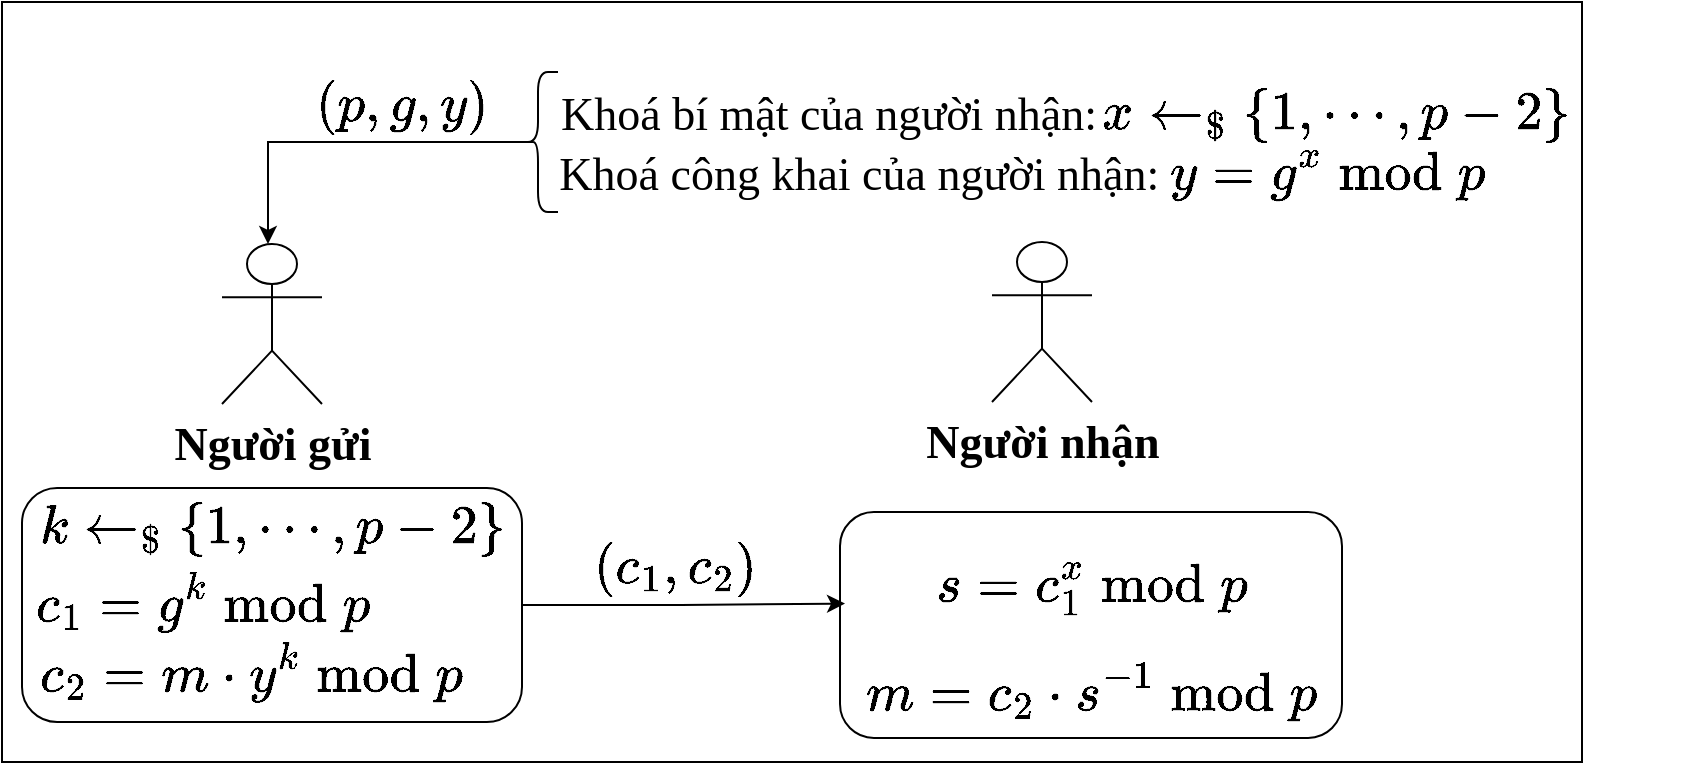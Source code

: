 <mxfile version="28.0.6">
  <diagram name="Page-1" id="QSrvdx83Vr1VwmNzBK8h">
    <mxGraphModel dx="1097" dy="596" grid="1" gridSize="10" guides="1" tooltips="1" connect="1" arrows="1" fold="1" page="1" pageScale="1" pageWidth="827" pageHeight="1169" math="1" shadow="0">
      <root>
        <mxCell id="0" />
        <mxCell id="1" parent="0" />
        <mxCell id="OC3_dLONtuSQOPXul3dN-1" value="" style="rounded=0;whiteSpace=wrap;html=1;" vertex="1" parent="1">
          <mxGeometry x="50" y="20" width="790" height="380" as="geometry" />
        </mxCell>
        <mxCell id="OC3_dLONtuSQOPXul3dN-2" value="&lt;b&gt;&lt;font face=&quot;Times New Roman&quot; style=&quot;font-size: 23px;&quot;&gt;Người gửi&lt;/font&gt;&lt;/b&gt;" style="shape=umlActor;verticalLabelPosition=bottom;verticalAlign=top;html=1;outlineConnect=0;" vertex="1" parent="1">
          <mxGeometry x="160" y="141" width="50" height="80" as="geometry" />
        </mxCell>
        <mxCell id="OC3_dLONtuSQOPXul3dN-3" value="" style="rounded=1;whiteSpace=wrap;html=1;" vertex="1" parent="1">
          <mxGeometry x="60" y="263" width="250" height="117" as="geometry" />
        </mxCell>
        <mxCell id="OC3_dLONtuSQOPXul3dN-4" value="&lt;b&gt;&lt;font face=&quot;Times New Roman&quot; style=&quot;font-size: 23px;&quot;&gt;Người nhận&lt;/font&gt;&lt;/b&gt;" style="shape=umlActor;verticalLabelPosition=bottom;verticalAlign=top;html=1;outlineConnect=0;" vertex="1" parent="1">
          <mxGeometry x="545" y="140" width="50" height="80" as="geometry" />
        </mxCell>
        <mxCell id="OC3_dLONtuSQOPXul3dN-5" value="&lt;br&gt;&lt;div&gt;&lt;font style=&quot;font-size: 23px;&quot;&gt;$$s=c_1^x \bmod p$$&lt;/font&gt;&lt;/div&gt;&lt;div&gt;&lt;font style=&quot;font-size: 23px;&quot;&gt;$$m=c_2\cdot s^{-1} \bmod p$$&lt;/font&gt;&lt;/div&gt;" style="rounded=1;whiteSpace=wrap;html=1;" vertex="1" parent="1">
          <mxGeometry x="469" y="275" width="251" height="113" as="geometry" />
        </mxCell>
        <mxCell id="OC3_dLONtuSQOPXul3dN-6" style="edgeStyle=orthogonalEdgeStyle;rounded=0;orthogonalLoop=1;jettySize=auto;html=1;entryX=0.01;entryY=0.405;entryDx=0;entryDy=0;entryPerimeter=0;" edge="1" parent="1" source="OC3_dLONtuSQOPXul3dN-3" target="OC3_dLONtuSQOPXul3dN-5">
          <mxGeometry relative="1" as="geometry" />
        </mxCell>
        <mxCell id="OC3_dLONtuSQOPXul3dN-7" value="&lt;font style=&quot;font-size: 23px;&quot;&gt;$$(c_1, c_2)$$&lt;/font&gt;" style="text;html=1;align=center;verticalAlign=middle;resizable=0;points=[];autosize=1;strokeColor=none;fillColor=none;" vertex="1" parent="1">
          <mxGeometry x="296" y="283" width="180" height="40" as="geometry" />
        </mxCell>
        <mxCell id="OC3_dLONtuSQOPXul3dN-8" value="&lt;font style=&quot;font-size: 23px;&quot;&gt;$$x\gets_{\$} \{1, \cdots, p-2\}$$&lt;/font&gt;" style="text;html=1;align=center;verticalAlign=middle;resizable=0;points=[];autosize=1;strokeColor=none;fillColor=none;" vertex="1" parent="1">
          <mxGeometry x="542" y="56" width="350" height="40" as="geometry" />
        </mxCell>
        <mxCell id="OC3_dLONtuSQOPXul3dN-9" value="&lt;font face=&quot;Times New Roman&quot; style=&quot;font-size: 23px;&quot;&gt;Khoá bí mật của người nhận:&lt;/font&gt;" style="text;html=1;align=center;verticalAlign=middle;resizable=0;points=[];autosize=1;strokeColor=none;fillColor=none;" vertex="1" parent="1">
          <mxGeometry x="318" y="56" width="290" height="40" as="geometry" />
        </mxCell>
        <mxCell id="OC3_dLONtuSQOPXul3dN-10" value="&lt;font face=&quot;Times New Roman&quot; style=&quot;font-size: 23px;&quot;&gt;Khoá công khai của người nhận:&amp;nbsp;&lt;/font&gt;" style="text;html=1;align=center;verticalAlign=middle;resizable=0;points=[];autosize=1;strokeColor=none;fillColor=none;" vertex="1" parent="1">
          <mxGeometry x="316" y="86" width="330" height="40" as="geometry" />
        </mxCell>
        <mxCell id="OC3_dLONtuSQOPXul3dN-12" value="&lt;span style=&quot;caret-color: rgb(0, 0, 0); color: rgb(0, 0, 0); font-family: Helvetica; font-size: 23px; font-style: normal; font-variant-caps: normal; font-weight: 400; letter-spacing: normal; text-align: center; text-indent: 0px; text-transform: none; white-space: nowrap; word-spacing: 0px; -webkit-text-stroke-width: 0px; background-color: rgb(236, 236, 236); text-decoration: none; float: none; display: inline !important;&quot;&gt;$$(p, g, y)$$&lt;/span&gt;" style="text;whiteSpace=wrap;html=1;" vertex="1" parent="1">
          <mxGeometry x="205" y="29" width="100" height="50" as="geometry" />
        </mxCell>
        <mxCell id="OC3_dLONtuSQOPXul3dN-13" value="&lt;span style=&quot;caret-color: rgb(0, 0, 0); color: rgb(0, 0, 0); font-family: Helvetica; font-size: 23px; font-style: normal; font-variant-caps: normal; font-weight: 400; letter-spacing: normal; text-align: center; text-indent: 0px; text-transform: none; white-space: nowrap; word-spacing: 0px; -webkit-text-stroke-width: 0px; background-color: rgb(236, 236, 236); text-decoration: none; float: none; display: inline !important;&quot;&gt;$$y=g^x \bmod p$$&lt;/span&gt;" style="text;whiteSpace=wrap;html=1;" vertex="1" parent="1">
          <mxGeometry x="631.5" y="63" width="100" height="50" as="geometry" />
        </mxCell>
        <mxCell id="OC3_dLONtuSQOPXul3dN-14" style="edgeStyle=orthogonalEdgeStyle;rounded=0;orthogonalLoop=1;jettySize=auto;html=1;exitX=0.1;exitY=0.5;exitDx=0;exitDy=0;exitPerimeter=0;" edge="1" parent="1" source="OC3_dLONtuSQOPXul3dN-15">
          <mxGeometry relative="1" as="geometry">
            <mxPoint x="370" y="90" as="sourcePoint" />
            <mxPoint x="183" y="141" as="targetPoint" />
            <Array as="points">
              <mxPoint x="183" y="90" />
            </Array>
          </mxGeometry>
        </mxCell>
        <mxCell id="OC3_dLONtuSQOPXul3dN-15" value="" style="shape=curlyBracket;whiteSpace=wrap;html=1;rounded=1;labelPosition=left;verticalLabelPosition=middle;align=right;verticalAlign=middle;" vertex="1" parent="1">
          <mxGeometry x="308" y="55" width="20" height="70" as="geometry" />
        </mxCell>
        <mxCell id="OC3_dLONtuSQOPXul3dN-21" value="&lt;span style=&quot;caret-color: rgb(0, 0, 0); color: rgb(0, 0, 0); font-family: Helvetica; font-size: 23px; font-style: normal; font-variant-caps: normal; font-weight: 400; letter-spacing: normal; text-align: center; text-indent: 0px; text-transform: none; white-space: nowrap; word-spacing: 0px; -webkit-text-stroke-width: 0px; background-color: rgb(236, 236, 236); text-decoration: none; float: none; display: inline !important;&quot;&gt;$$k \gets_{\$} \{1, \cdots, p-2\}$$&lt;/span&gt;" style="text;whiteSpace=wrap;html=1;" vertex="1" parent="1">
          <mxGeometry x="67" y="240" width="290" height="50" as="geometry" />
        </mxCell>
        <mxCell id="OC3_dLONtuSQOPXul3dN-22" value="&lt;span style=&quot;caret-color: rgb(0, 0, 0); color: rgb(0, 0, 0); font-family: Helvetica; font-size: 23px; font-style: normal; font-variant-caps: normal; font-weight: 400; letter-spacing: normal; orphans: auto; text-align: center; text-indent: 0px; text-transform: none; white-space: normal; widows: auto; word-spacing: 0px; -webkit-text-stroke-width: 0px; background-color: rgb(236, 236, 236); text-decoration: none; display: inline !important; float: none;&quot;&gt;$$c_1=g^k \bmod &amp;nbsp;p$$&lt;/span&gt;" style="text;whiteSpace=wrap;html=1;" vertex="1" parent="1">
          <mxGeometry x="65" y="275" width="270" height="50" as="geometry" />
        </mxCell>
        <mxCell id="OC3_dLONtuSQOPXul3dN-23" value="&lt;span style=&quot;caret-color: rgb(0, 0, 0); color: rgb(0, 0, 0); font-family: Helvetica; font-size: 23px; font-style: normal; font-variant-caps: normal; font-weight: 400; letter-spacing: normal; orphans: auto; text-align: center; text-indent: 0px; text-transform: none; white-space: normal; widows: auto; word-spacing: 0px; -webkit-text-stroke-width: 0px; background-color: rgb(236, 236, 236); text-decoration: none; display: inline !important; float: none;&quot;&gt;$$c_2=m\cdot y^k \bmod p$$&lt;/span&gt;" style="text;whiteSpace=wrap;html=1;" vertex="1" parent="1">
          <mxGeometry x="67" y="310" width="330" height="50" as="geometry" />
        </mxCell>
      </root>
    </mxGraphModel>
  </diagram>
</mxfile>
